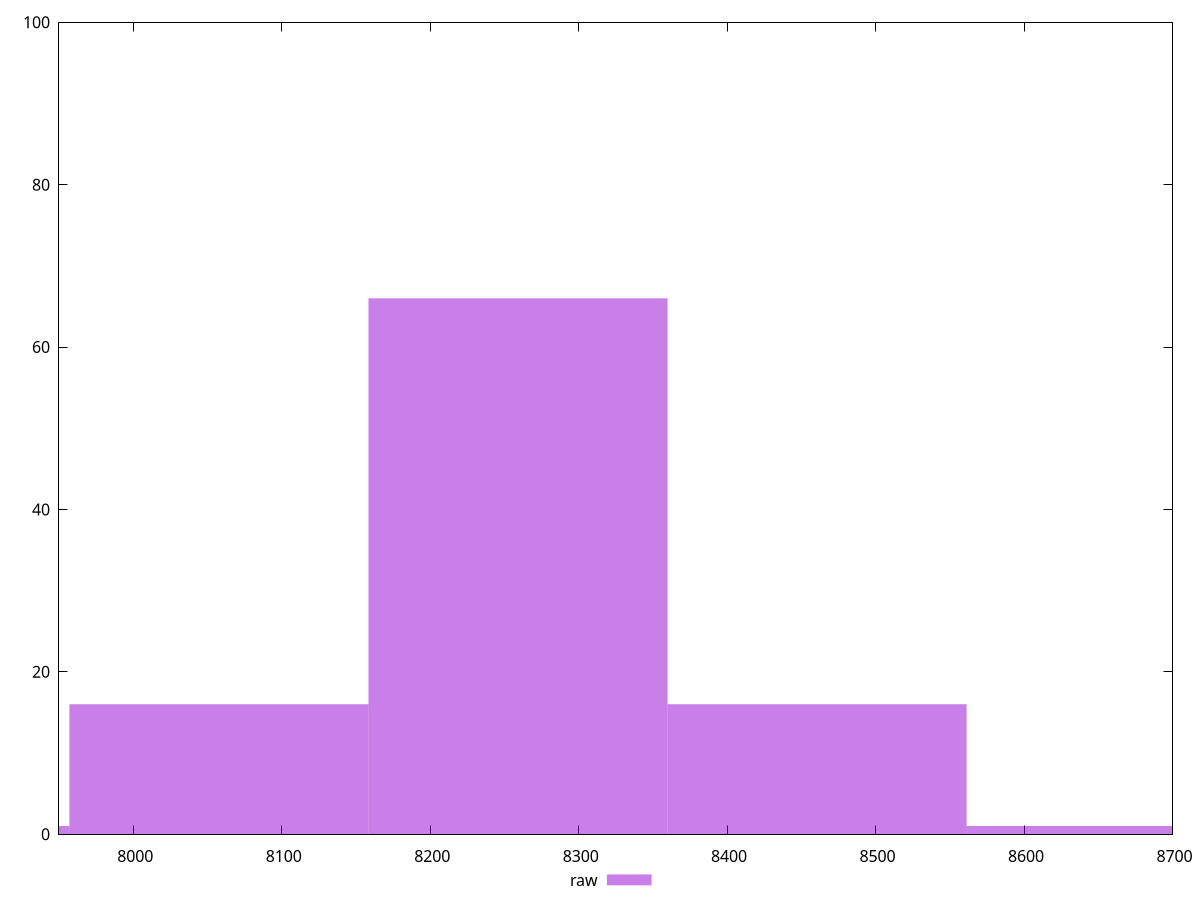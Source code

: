 reset

$raw <<EOF
8662.059544190814 1
8460.616298977075 16
8057.729808549594 16
8259.173053763334 66
7856.286563335854 1
EOF

set key outside below
set boxwidth 201.44324521373986
set xrange [7950:8700]
set yrange [0:100]
set trange [0:100]
set style fill transparent solid 0.5 noborder
set terminal svg size 640, 490 enhanced background rgb 'white'
set output "reports/report_00033_2021-03-01T14-23-16.841Z/uses-text-compression/samples/astro/raw/histogram.svg"

plot $raw title "raw" with boxes

reset
